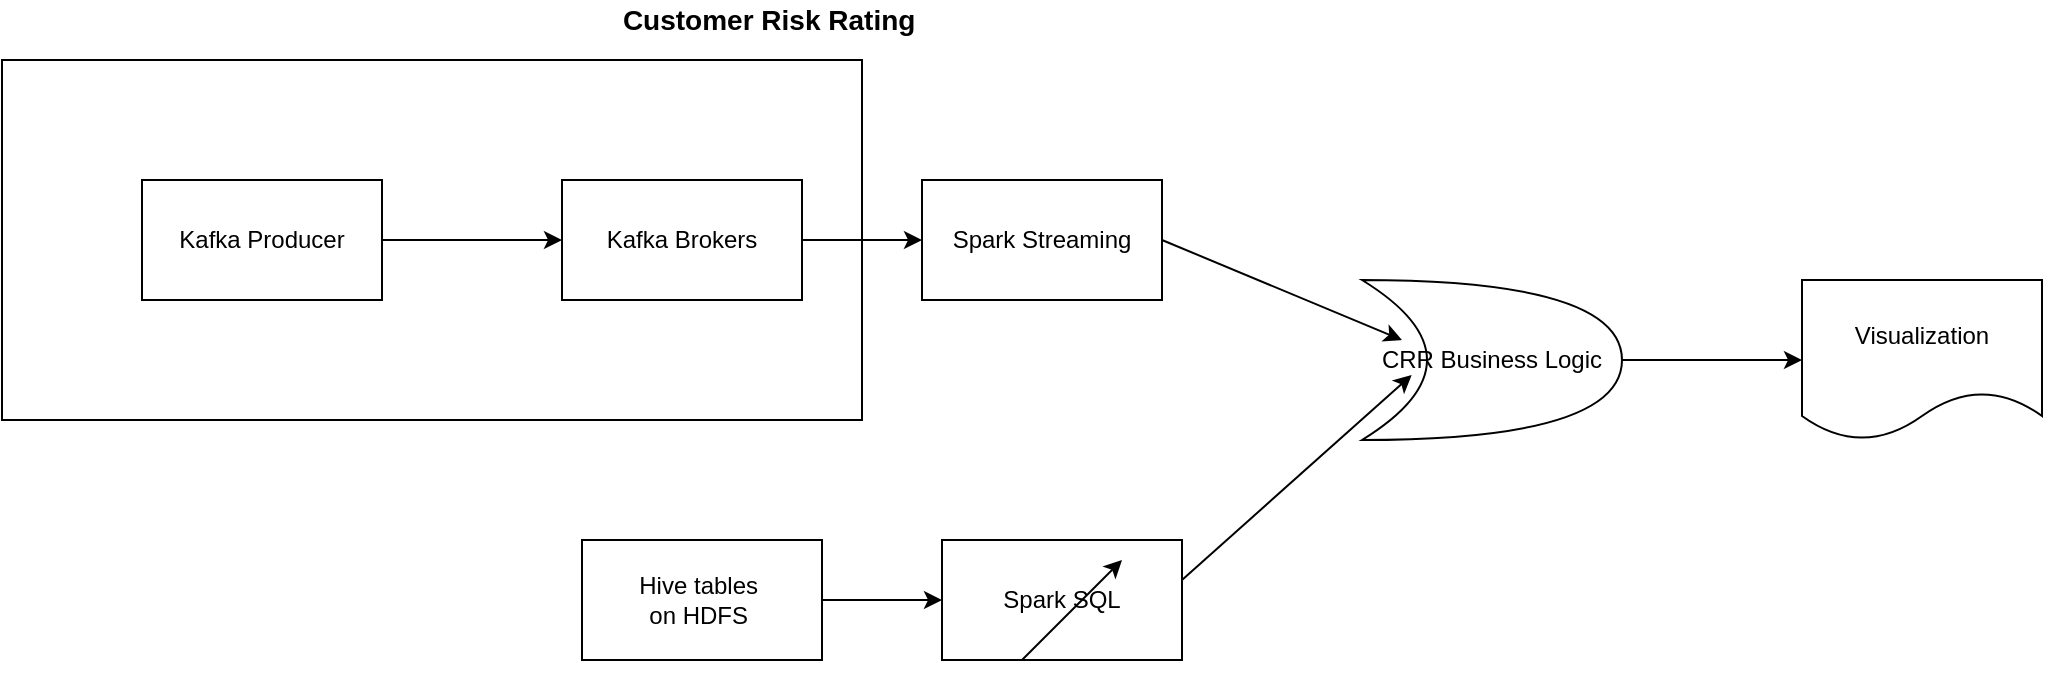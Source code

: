 <mxfile version="14.5.6" type="github">
  <diagram id="3YKS5hAJArZmH1cnRA6m" name="Page-1">
    <mxGraphModel dx="1209" dy="663" grid="1" gridSize="10" guides="1" tooltips="1" connect="1" arrows="1" fold="1" page="1" pageScale="1" pageWidth="1654" pageHeight="1169" math="0" shadow="0">
      <root>
        <mxCell id="0" />
        <mxCell id="1" parent="0" />
        <mxCell id="ugxK-Kp55vjIR1qKH1Q9-24" value="" style="rounded=0;whiteSpace=wrap;html=1;" vertex="1" parent="1">
          <mxGeometry x="80" y="60" width="430" height="180" as="geometry" />
        </mxCell>
        <mxCell id="ugxK-Kp55vjIR1qKH1Q9-6" style="edgeStyle=orthogonalEdgeStyle;rounded=0;orthogonalLoop=1;jettySize=auto;html=1;exitX=1;exitY=0.5;exitDx=0;exitDy=0;entryX=0;entryY=0.5;entryDx=0;entryDy=0;" edge="1" parent="1" source="EfSdaL0TcR9g5Bu1C6k8-1" target="ugxK-Kp55vjIR1qKH1Q9-2">
          <mxGeometry relative="1" as="geometry" />
        </mxCell>
        <mxCell id="EfSdaL0TcR9g5Bu1C6k8-1" value="Kafka Producer" style="rounded=0;whiteSpace=wrap;html=1;" parent="1" vertex="1">
          <mxGeometry x="150" y="120" width="120" height="60" as="geometry" />
        </mxCell>
        <mxCell id="ugxK-Kp55vjIR1qKH1Q9-1" value="&lt;b&gt;&lt;font style=&quot;font-size: 14px&quot;&gt;Customer Risk Rating&amp;nbsp;&lt;/font&gt;&lt;/b&gt;" style="text;html=1;align=center;verticalAlign=middle;resizable=0;points=[];autosize=1;" vertex="1" parent="1">
          <mxGeometry x="380" y="30" width="170" height="20" as="geometry" />
        </mxCell>
        <mxCell id="ugxK-Kp55vjIR1qKH1Q9-11" style="edgeStyle=orthogonalEdgeStyle;rounded=0;orthogonalLoop=1;jettySize=auto;html=1;exitX=1;exitY=0.5;exitDx=0;exitDy=0;entryX=0;entryY=0.5;entryDx=0;entryDy=0;" edge="1" parent="1" source="ugxK-Kp55vjIR1qKH1Q9-2" target="ugxK-Kp55vjIR1qKH1Q9-3">
          <mxGeometry relative="1" as="geometry" />
        </mxCell>
        <mxCell id="ugxK-Kp55vjIR1qKH1Q9-2" value="Kafka Brokers" style="rounded=0;whiteSpace=wrap;html=1;" vertex="1" parent="1">
          <mxGeometry x="360" y="120" width="120" height="60" as="geometry" />
        </mxCell>
        <mxCell id="ugxK-Kp55vjIR1qKH1Q9-3" value="Spark Streaming" style="rounded=0;whiteSpace=wrap;html=1;" vertex="1" parent="1">
          <mxGeometry x="540" y="120" width="120" height="60" as="geometry" />
        </mxCell>
        <mxCell id="ugxK-Kp55vjIR1qKH1Q9-29" style="edgeStyle=orthogonalEdgeStyle;rounded=0;orthogonalLoop=1;jettySize=auto;html=1;exitX=1;exitY=0.5;exitDx=0;exitDy=0;entryX=0;entryY=0.5;entryDx=0;entryDy=0;" edge="1" parent="1" source="ugxK-Kp55vjIR1qKH1Q9-4" target="ugxK-Kp55vjIR1qKH1Q9-27">
          <mxGeometry relative="1" as="geometry" />
        </mxCell>
        <mxCell id="ugxK-Kp55vjIR1qKH1Q9-4" value="Hive tables&amp;nbsp;&lt;br&gt;on HDFS&amp;nbsp;" style="rounded=0;whiteSpace=wrap;html=1;" vertex="1" parent="1">
          <mxGeometry x="370" y="300" width="120" height="60" as="geometry" />
        </mxCell>
        <mxCell id="ugxK-Kp55vjIR1qKH1Q9-12" value="" style="endArrow=classic;html=1;exitX=1;exitY=0.5;exitDx=0;exitDy=0;" edge="1" parent="1" source="ugxK-Kp55vjIR1qKH1Q9-3">
          <mxGeometry width="50" height="50" relative="1" as="geometry">
            <mxPoint x="710" y="200" as="sourcePoint" />
            <mxPoint x="780" y="200" as="targetPoint" />
          </mxGeometry>
        </mxCell>
        <mxCell id="ugxK-Kp55vjIR1qKH1Q9-22" style="edgeStyle=orthogonalEdgeStyle;rounded=0;orthogonalLoop=1;jettySize=auto;html=1;exitX=1;exitY=0.5;exitDx=0;exitDy=0;exitPerimeter=0;" edge="1" parent="1" source="ugxK-Kp55vjIR1qKH1Q9-17" target="ugxK-Kp55vjIR1qKH1Q9-21">
          <mxGeometry relative="1" as="geometry" />
        </mxCell>
        <mxCell id="ugxK-Kp55vjIR1qKH1Q9-17" value="CRR Business Logic" style="shape=xor;whiteSpace=wrap;html=1;" vertex="1" parent="1">
          <mxGeometry x="760" y="170" width="130" height="80" as="geometry" />
        </mxCell>
        <mxCell id="ugxK-Kp55vjIR1qKH1Q9-19" value="" style="endArrow=classic;html=1;entryX=0.191;entryY=0.594;entryDx=0;entryDy=0;entryPerimeter=0;" edge="1" parent="1" target="ugxK-Kp55vjIR1qKH1Q9-17">
          <mxGeometry width="50" height="50" relative="1" as="geometry">
            <mxPoint x="670" y="320" as="sourcePoint" />
            <mxPoint x="720" y="270" as="targetPoint" />
          </mxGeometry>
        </mxCell>
        <mxCell id="ugxK-Kp55vjIR1qKH1Q9-21" value="Visualization" style="shape=document;whiteSpace=wrap;html=1;boundedLbl=1;" vertex="1" parent="1">
          <mxGeometry x="980" y="170" width="120" height="80" as="geometry" />
        </mxCell>
        <mxCell id="ugxK-Kp55vjIR1qKH1Q9-27" value="Spark SQL" style="rounded=0;whiteSpace=wrap;html=1;" vertex="1" parent="1">
          <mxGeometry x="550" y="300" width="120" height="60" as="geometry" />
        </mxCell>
        <mxCell id="ugxK-Kp55vjIR1qKH1Q9-28" value="" style="endArrow=classic;html=1;" edge="1" parent="1">
          <mxGeometry width="50" height="50" relative="1" as="geometry">
            <mxPoint x="590" y="360" as="sourcePoint" />
            <mxPoint x="640" y="310" as="targetPoint" />
          </mxGeometry>
        </mxCell>
      </root>
    </mxGraphModel>
  </diagram>
</mxfile>
